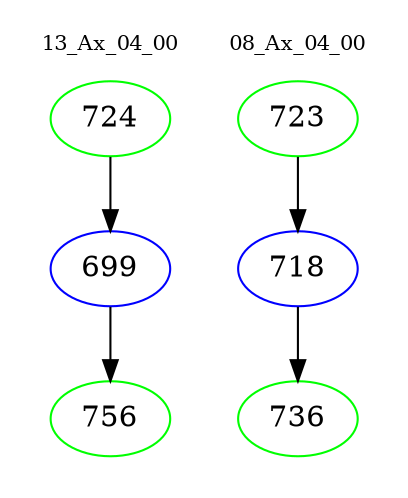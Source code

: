 digraph{
subgraph cluster_0 {
color = white
label = "13_Ax_04_00";
fontsize=10;
T0_724 [label="724", color="green"]
T0_724 -> T0_699 [color="black"]
T0_699 [label="699", color="blue"]
T0_699 -> T0_756 [color="black"]
T0_756 [label="756", color="green"]
}
subgraph cluster_1 {
color = white
label = "08_Ax_04_00";
fontsize=10;
T1_723 [label="723", color="green"]
T1_723 -> T1_718 [color="black"]
T1_718 [label="718", color="blue"]
T1_718 -> T1_736 [color="black"]
T1_736 [label="736", color="green"]
}
}

